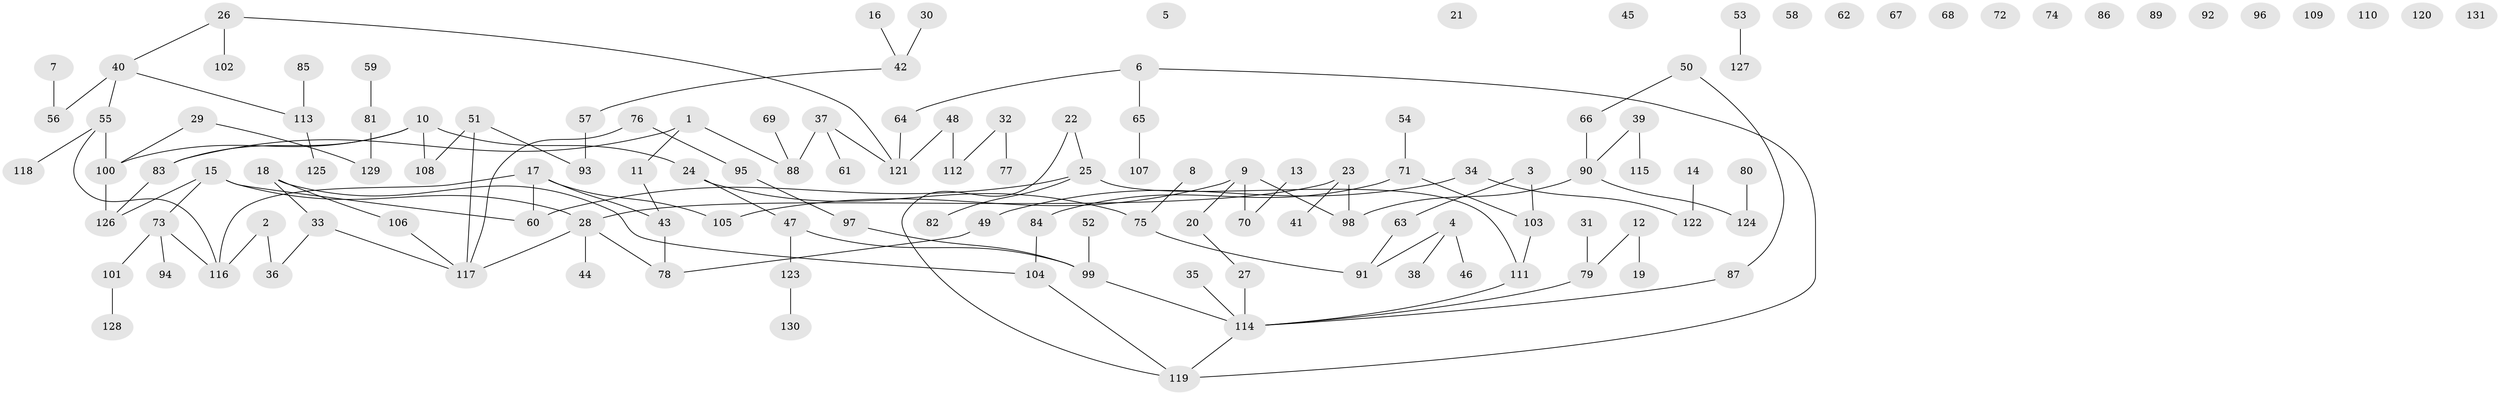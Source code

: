 // Generated by graph-tools (version 1.1) at 2025/25/03/09/25 03:25:16]
// undirected, 131 vertices, 131 edges
graph export_dot {
graph [start="1"]
  node [color=gray90,style=filled];
  1;
  2;
  3;
  4;
  5;
  6;
  7;
  8;
  9;
  10;
  11;
  12;
  13;
  14;
  15;
  16;
  17;
  18;
  19;
  20;
  21;
  22;
  23;
  24;
  25;
  26;
  27;
  28;
  29;
  30;
  31;
  32;
  33;
  34;
  35;
  36;
  37;
  38;
  39;
  40;
  41;
  42;
  43;
  44;
  45;
  46;
  47;
  48;
  49;
  50;
  51;
  52;
  53;
  54;
  55;
  56;
  57;
  58;
  59;
  60;
  61;
  62;
  63;
  64;
  65;
  66;
  67;
  68;
  69;
  70;
  71;
  72;
  73;
  74;
  75;
  76;
  77;
  78;
  79;
  80;
  81;
  82;
  83;
  84;
  85;
  86;
  87;
  88;
  89;
  90;
  91;
  92;
  93;
  94;
  95;
  96;
  97;
  98;
  99;
  100;
  101;
  102;
  103;
  104;
  105;
  106;
  107;
  108;
  109;
  110;
  111;
  112;
  113;
  114;
  115;
  116;
  117;
  118;
  119;
  120;
  121;
  122;
  123;
  124;
  125;
  126;
  127;
  128;
  129;
  130;
  131;
  1 -- 11;
  1 -- 83;
  1 -- 88;
  2 -- 36;
  2 -- 116;
  3 -- 63;
  3 -- 103;
  4 -- 38;
  4 -- 46;
  4 -- 91;
  6 -- 64;
  6 -- 65;
  6 -- 119;
  7 -- 56;
  8 -- 75;
  9 -- 20;
  9 -- 70;
  9 -- 98;
  9 -- 105;
  10 -- 24;
  10 -- 83;
  10 -- 100;
  10 -- 108;
  11 -- 43;
  12 -- 19;
  12 -- 79;
  13 -- 70;
  14 -- 122;
  15 -- 28;
  15 -- 60;
  15 -- 73;
  15 -- 126;
  16 -- 42;
  17 -- 43;
  17 -- 60;
  17 -- 105;
  17 -- 116;
  18 -- 33;
  18 -- 104;
  18 -- 106;
  20 -- 27;
  22 -- 25;
  22 -- 119;
  23 -- 28;
  23 -- 41;
  23 -- 98;
  24 -- 47;
  24 -- 75;
  25 -- 60;
  25 -- 82;
  25 -- 111;
  26 -- 40;
  26 -- 102;
  26 -- 121;
  27 -- 114;
  28 -- 44;
  28 -- 78;
  28 -- 117;
  29 -- 100;
  29 -- 129;
  30 -- 42;
  31 -- 79;
  32 -- 77;
  32 -- 112;
  33 -- 36;
  33 -- 117;
  34 -- 49;
  34 -- 122;
  35 -- 114;
  37 -- 61;
  37 -- 88;
  37 -- 121;
  39 -- 90;
  39 -- 115;
  40 -- 55;
  40 -- 56;
  40 -- 113;
  42 -- 57;
  43 -- 78;
  47 -- 99;
  47 -- 123;
  48 -- 112;
  48 -- 121;
  49 -- 78;
  50 -- 66;
  50 -- 87;
  51 -- 93;
  51 -- 108;
  51 -- 117;
  52 -- 99;
  53 -- 127;
  54 -- 71;
  55 -- 100;
  55 -- 116;
  55 -- 118;
  57 -- 93;
  59 -- 81;
  63 -- 91;
  64 -- 121;
  65 -- 107;
  66 -- 90;
  69 -- 88;
  71 -- 84;
  71 -- 103;
  73 -- 94;
  73 -- 101;
  73 -- 116;
  75 -- 91;
  76 -- 95;
  76 -- 117;
  79 -- 114;
  80 -- 124;
  81 -- 129;
  83 -- 126;
  84 -- 104;
  85 -- 113;
  87 -- 114;
  90 -- 98;
  90 -- 124;
  95 -- 97;
  97 -- 99;
  99 -- 114;
  100 -- 126;
  101 -- 128;
  103 -- 111;
  104 -- 119;
  106 -- 117;
  111 -- 114;
  113 -- 125;
  114 -- 119;
  123 -- 130;
}

